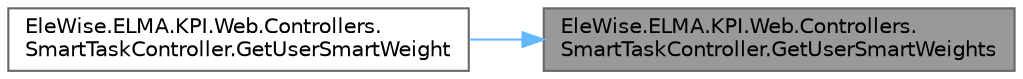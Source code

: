 digraph "EleWise.ELMA.KPI.Web.Controllers.SmartTaskController.GetUserSmartWeights"
{
 // LATEX_PDF_SIZE
  bgcolor="transparent";
  edge [fontname=Helvetica,fontsize=10,labelfontname=Helvetica,labelfontsize=10];
  node [fontname=Helvetica,fontsize=10,shape=box,height=0.2,width=0.4];
  rankdir="RL";
  Node1 [id="Node000001",label="EleWise.ELMA.KPI.Web.Controllers.\lSmartTaskController.GetUserSmartWeights",height=0.2,width=0.4,color="gray40", fillcolor="grey60", style="filled", fontcolor="black",tooltip="Получить модель выбора весов смарт-задач"];
  Node1 -> Node2 [id="edge1_Node000001_Node000002",dir="back",color="steelblue1",style="solid",tooltip=" "];
  Node2 [id="Node000002",label="EleWise.ELMA.KPI.Web.Controllers.\lSmartTaskController.GetUserSmartWeight",height=0.2,width=0.4,color="grey40", fillcolor="white", style="filled",URL="$class_ele_wise_1_1_e_l_m_a_1_1_k_p_i_1_1_web_1_1_controllers_1_1_smart_task_controller.html#a77b745bd5a3b5c36ad944d5cdfe0f9a2",tooltip=" "];
}

